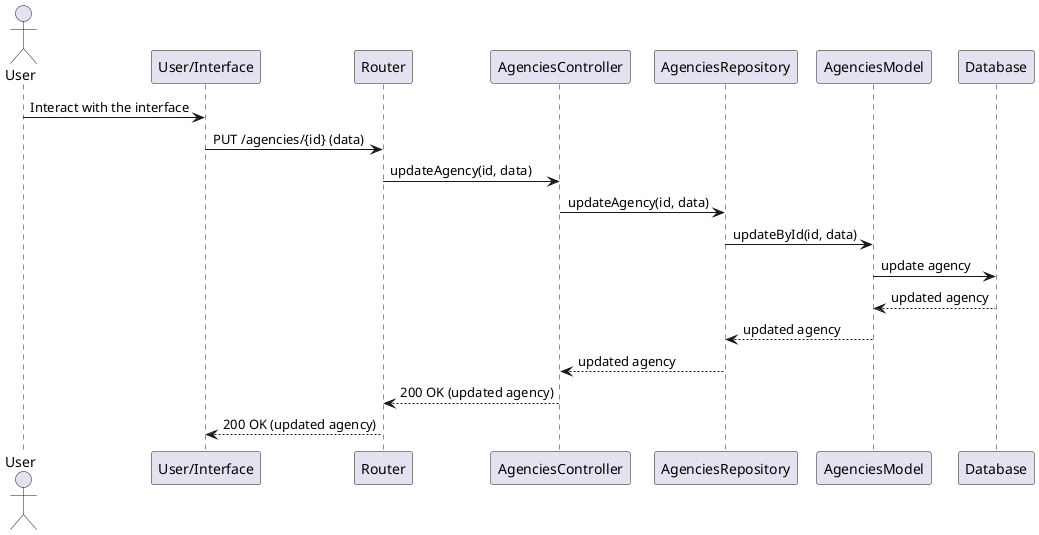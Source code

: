 @startuml
actor User
participant "User/Interface" as UI
participant "Router" as Router
participant "AgenciesController" as Controller
participant "AgenciesRepository" as Repository
participant "AgenciesModel" as Model
participant "Database" as DB

User -> UI: Interact with the interface
UI -> Router: PUT /agencies/{id} (data)
Router -> Controller: updateAgency(id, data)
Controller -> Repository: updateAgency(id, data)
Repository -> Model: updateById(id, data)
Model -> DB: update agency
DB --> Model: updated agency
Model --> Repository: updated agency
Repository --> Controller: updated agency
Controller --> Router: 200 OK (updated agency)
Router --> UI: 200 OK (updated agency)
@enduml
